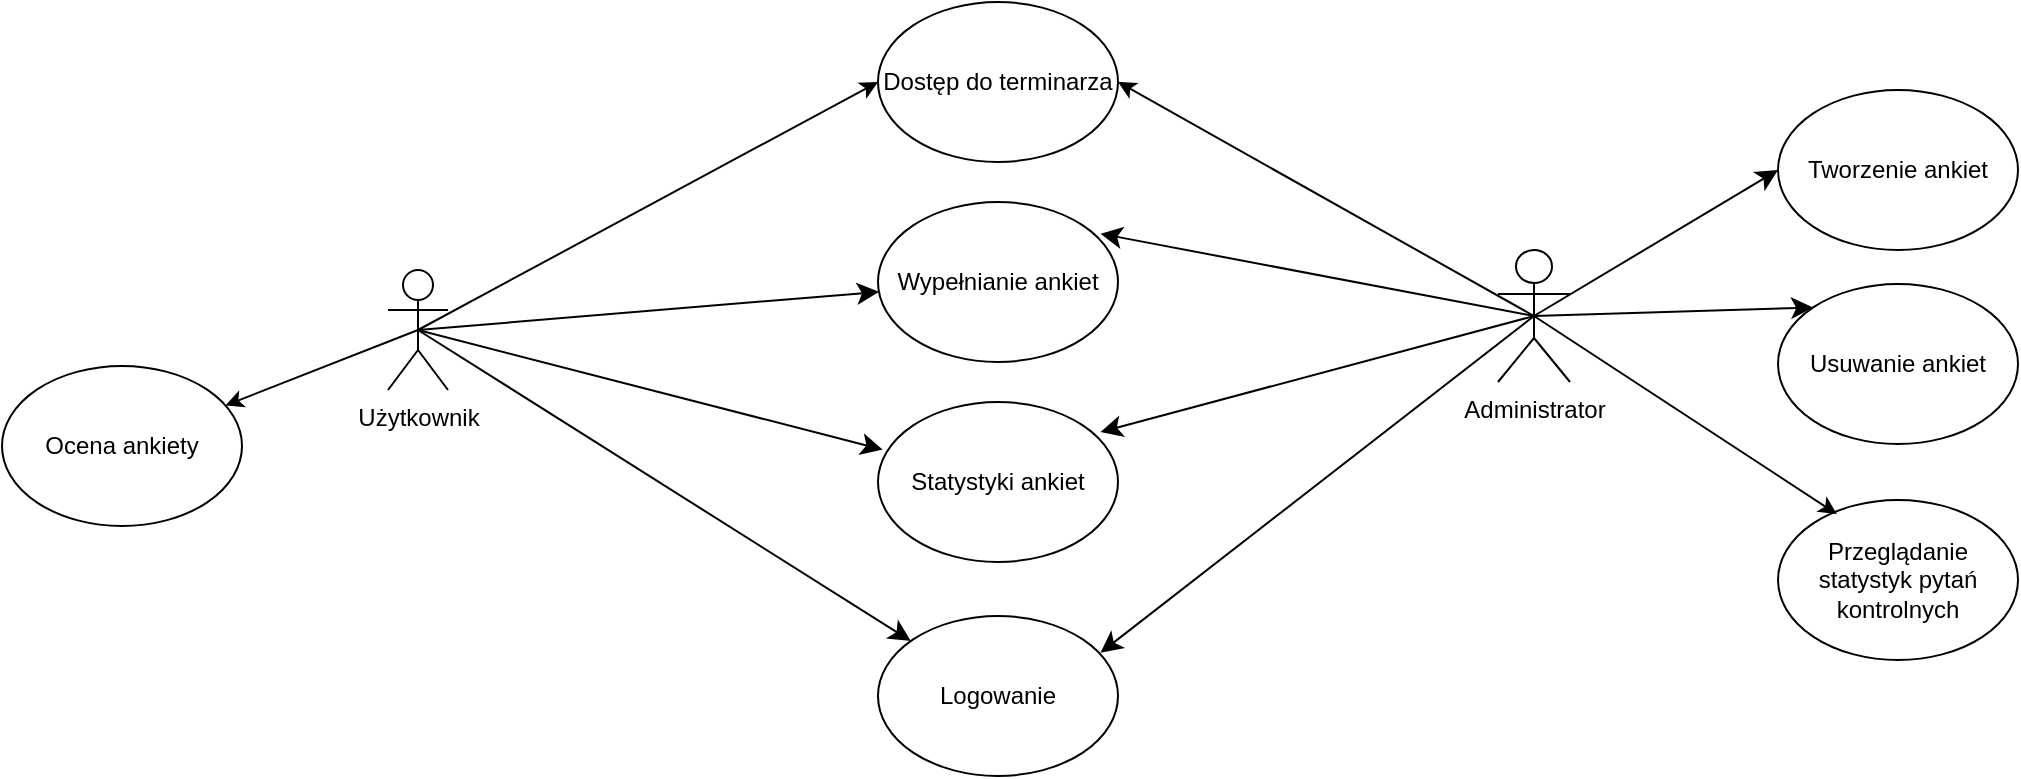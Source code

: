 <mxfile version="27.1.4">
  <diagram name="Strona-1" id="xqY9L8ijfIPU3Z0NwXGj">
    <mxGraphModel dx="2697" dy="1116" grid="0" gridSize="10" guides="1" tooltips="1" connect="1" arrows="1" fold="1" page="0" pageScale="1" pageWidth="827" pageHeight="1169" math="0" shadow="0">
      <root>
        <mxCell id="0" />
        <mxCell id="1" parent="0" />
        <mxCell id="rQ2df4vWdalVbfbEbj8P-9" style="edgeStyle=none;curved=1;rounded=0;orthogonalLoop=1;jettySize=auto;html=1;exitX=0.5;exitY=0.5;exitDx=0;exitDy=0;exitPerimeter=0;fontSize=12;startSize=8;endSize=8;" parent="1" source="rQ2df4vWdalVbfbEbj8P-1" target="NiANpctDEAF9QTa-MXs2-1" edge="1">
          <mxGeometry relative="1" as="geometry">
            <mxPoint x="340" y="179" as="targetPoint" />
          </mxGeometry>
        </mxCell>
        <mxCell id="rQ2df4vWdalVbfbEbj8P-1" value="Użytkownik" style="shape=umlActor;verticalLabelPosition=bottom;verticalAlign=top;html=1;outlineConnect=0;" parent="1" vertex="1">
          <mxGeometry x="117" y="200" width="30" height="60" as="geometry" />
        </mxCell>
        <mxCell id="rQ2df4vWdalVbfbEbj8P-2" value="Administrator" style="shape=umlActor;verticalLabelPosition=bottom;verticalAlign=top;html=1;outlineConnect=0;" parent="1" vertex="1">
          <mxGeometry x="672" y="190" width="36" height="66" as="geometry" />
        </mxCell>
        <mxCell id="rQ2df4vWdalVbfbEbj8P-11" value="" style="endArrow=classic;html=1;rounded=0;fontSize=12;startSize=8;endSize=8;curved=1;exitX=0.5;exitY=0.5;exitDx=0;exitDy=0;exitPerimeter=0;entryX=0.02;entryY=0.298;entryDx=0;entryDy=0;entryPerimeter=0;" parent="1" source="rQ2df4vWdalVbfbEbj8P-1" target="NiANpctDEAF9QTa-MXs2-2" edge="1">
          <mxGeometry width="50" height="50" relative="1" as="geometry">
            <mxPoint x="381" y="415" as="sourcePoint" />
            <mxPoint x="349" y="235" as="targetPoint" />
          </mxGeometry>
        </mxCell>
        <mxCell id="rQ2df4vWdalVbfbEbj8P-14" value="" style="endArrow=classic;html=1;rounded=0;fontSize=12;startSize=8;endSize=8;curved=1;exitX=0.5;exitY=0.5;exitDx=0;exitDy=0;exitPerimeter=0;" parent="1" source="rQ2df4vWdalVbfbEbj8P-1" target="NiANpctDEAF9QTa-MXs2-3" edge="1">
          <mxGeometry width="50" height="50" relative="1" as="geometry">
            <mxPoint x="197" y="275" as="sourcePoint" />
            <mxPoint x="346" y="281" as="targetPoint" />
          </mxGeometry>
        </mxCell>
        <mxCell id="rQ2df4vWdalVbfbEbj8P-16" value="" style="endArrow=classic;html=1;rounded=0;fontSize=12;startSize=8;endSize=8;curved=1;exitX=0.5;exitY=0.5;exitDx=0;exitDy=0;exitPerimeter=0;entryX=0.927;entryY=0.198;entryDx=0;entryDy=0;entryPerimeter=0;" parent="1" source="rQ2df4vWdalVbfbEbj8P-2" target="NiANpctDEAF9QTa-MXs2-1" edge="1">
          <mxGeometry width="50" height="50" relative="1" as="geometry">
            <mxPoint x="381" y="415" as="sourcePoint" />
            <mxPoint x="344" y="381" as="targetPoint" />
          </mxGeometry>
        </mxCell>
        <mxCell id="rQ2df4vWdalVbfbEbj8P-18" value="" style="endArrow=classic;html=1;rounded=0;fontSize=12;startSize=8;endSize=8;curved=1;exitX=0.5;exitY=0.5;exitDx=0;exitDy=0;exitPerimeter=0;entryX=0.927;entryY=0.188;entryDx=0;entryDy=0;entryPerimeter=0;" parent="1" source="rQ2df4vWdalVbfbEbj8P-2" target="NiANpctDEAF9QTa-MXs2-2" edge="1">
          <mxGeometry width="50" height="50" relative="1" as="geometry">
            <mxPoint x="381" y="415" as="sourcePoint" />
            <mxPoint x="509" y="240" as="targetPoint" />
          </mxGeometry>
        </mxCell>
        <mxCell id="rQ2df4vWdalVbfbEbj8P-20" value="" style="endArrow=classic;html=1;rounded=0;fontSize=12;startSize=8;endSize=8;curved=1;exitX=0.5;exitY=0.5;exitDx=0;exitDy=0;exitPerimeter=0;entryX=0.927;entryY=0.23;entryDx=0;entryDy=0;entryPerimeter=0;" parent="1" source="rQ2df4vWdalVbfbEbj8P-2" target="NiANpctDEAF9QTa-MXs2-3" edge="1">
          <mxGeometry width="50" height="50" relative="1" as="geometry">
            <mxPoint x="381" y="415" as="sourcePoint" />
            <mxPoint x="553" y="316" as="targetPoint" />
          </mxGeometry>
        </mxCell>
        <mxCell id="NiANpctDEAF9QTa-MXs2-1" value="Wypełnianie ankiet" style="ellipse;whiteSpace=wrap;html=1;" parent="1" vertex="1">
          <mxGeometry x="362" y="166" width="120" height="80" as="geometry" />
        </mxCell>
        <mxCell id="NiANpctDEAF9QTa-MXs2-2" value="Statystyki ankiet" style="ellipse;whiteSpace=wrap;html=1;" parent="1" vertex="1">
          <mxGeometry x="362" y="266" width="120" height="80" as="geometry" />
        </mxCell>
        <mxCell id="NiANpctDEAF9QTa-MXs2-3" value="Logowanie" style="ellipse;whiteSpace=wrap;html=1;" parent="1" vertex="1">
          <mxGeometry x="362" y="373" width="120" height="80" as="geometry" />
        </mxCell>
        <mxCell id="NiANpctDEAF9QTa-MXs2-4" value="Tworzenie ankiet" style="ellipse;whiteSpace=wrap;html=1;" parent="1" vertex="1">
          <mxGeometry x="812" y="110" width="120" height="80" as="geometry" />
        </mxCell>
        <mxCell id="NiANpctDEAF9QTa-MXs2-5" value="Usuwanie ankiet" style="ellipse;whiteSpace=wrap;html=1;" parent="1" vertex="1">
          <mxGeometry x="812" y="207" width="120" height="80" as="geometry" />
        </mxCell>
        <mxCell id="NiANpctDEAF9QTa-MXs2-7" value="" style="endArrow=classic;html=1;rounded=0;fontSize=12;startSize=8;endSize=8;curved=1;exitX=0.5;exitY=0.5;exitDx=0;exitDy=0;exitPerimeter=0;entryX=0;entryY=0.5;entryDx=0;entryDy=0;" parent="1" source="rQ2df4vWdalVbfbEbj8P-2" target="NiANpctDEAF9QTa-MXs2-4" edge="1">
          <mxGeometry width="50" height="50" relative="1" as="geometry">
            <mxPoint x="825" y="266" as="sourcePoint" />
            <mxPoint x="655" y="334" as="targetPoint" />
          </mxGeometry>
        </mxCell>
        <mxCell id="NiANpctDEAF9QTa-MXs2-8" value="" style="endArrow=classic;html=1;rounded=0;fontSize=12;startSize=8;endSize=8;curved=1;entryX=0;entryY=0;entryDx=0;entryDy=0;exitX=0.5;exitY=0.5;exitDx=0;exitDy=0;exitPerimeter=0;" parent="1" source="rQ2df4vWdalVbfbEbj8P-2" target="NiANpctDEAF9QTa-MXs2-5" edge="1">
          <mxGeometry width="50" height="50" relative="1" as="geometry">
            <mxPoint x="683" y="201" as="sourcePoint" />
            <mxPoint x="929" y="231" as="targetPoint" />
          </mxGeometry>
        </mxCell>
        <mxCell id="NiANpctDEAF9QTa-MXs2-9" value="Ocena ankiety" style="ellipse;whiteSpace=wrap;html=1;" parent="1" vertex="1">
          <mxGeometry x="-76" y="248" width="120" height="80" as="geometry" />
        </mxCell>
        <mxCell id="NiANpctDEAF9QTa-MXs2-11" value="" style="endArrow=classic;html=1;rounded=0;exitX=0.5;exitY=0.5;exitDx=0;exitDy=0;exitPerimeter=0;" parent="1" source="rQ2df4vWdalVbfbEbj8P-1" target="NiANpctDEAF9QTa-MXs2-9" edge="1">
          <mxGeometry width="50" height="50" relative="1" as="geometry">
            <mxPoint x="468" y="383" as="sourcePoint" />
            <mxPoint x="518" y="333" as="targetPoint" />
          </mxGeometry>
        </mxCell>
        <mxCell id="xm_6DthlQbHBw1lYeT6U-1" value="Przeglądanie statystyk pytań kontrolnych" style="ellipse;whiteSpace=wrap;html=1;" parent="1" vertex="1">
          <mxGeometry x="812" y="315" width="120" height="80" as="geometry" />
        </mxCell>
        <mxCell id="xm_6DthlQbHBw1lYeT6U-2" value="" style="endArrow=classic;html=1;rounded=0;entryX=0.245;entryY=0.088;entryDx=0;entryDy=0;entryPerimeter=0;" parent="1" target="xm_6DthlQbHBw1lYeT6U-1" edge="1">
          <mxGeometry width="50" height="50" relative="1" as="geometry">
            <mxPoint x="690" y="223" as="sourcePoint" />
            <mxPoint x="518" y="235" as="targetPoint" />
          </mxGeometry>
        </mxCell>
        <mxCell id="maMcVnpdb08UF7Ndf8LP-1" value="Dostęp do terminarza" style="ellipse;whiteSpace=wrap;html=1;" vertex="1" parent="1">
          <mxGeometry x="362" y="66" width="120" height="80" as="geometry" />
        </mxCell>
        <mxCell id="maMcVnpdb08UF7Ndf8LP-2" value="" style="endArrow=classic;html=1;rounded=0;entryX=0;entryY=0.5;entryDx=0;entryDy=0;exitX=0.5;exitY=0.5;exitDx=0;exitDy=0;exitPerimeter=0;" edge="1" parent="1" source="rQ2df4vWdalVbfbEbj8P-1" target="maMcVnpdb08UF7Ndf8LP-1">
          <mxGeometry width="50" height="50" relative="1" as="geometry">
            <mxPoint x="403" y="364" as="sourcePoint" />
            <mxPoint x="453" y="314" as="targetPoint" />
          </mxGeometry>
        </mxCell>
        <mxCell id="maMcVnpdb08UF7Ndf8LP-3" value="" style="endArrow=classic;html=1;rounded=0;entryX=1;entryY=0.5;entryDx=0;entryDy=0;" edge="1" parent="1" target="maMcVnpdb08UF7Ndf8LP-1">
          <mxGeometry width="50" height="50" relative="1" as="geometry">
            <mxPoint x="690" y="223" as="sourcePoint" />
            <mxPoint x="453" y="314" as="targetPoint" />
          </mxGeometry>
        </mxCell>
      </root>
    </mxGraphModel>
  </diagram>
</mxfile>
